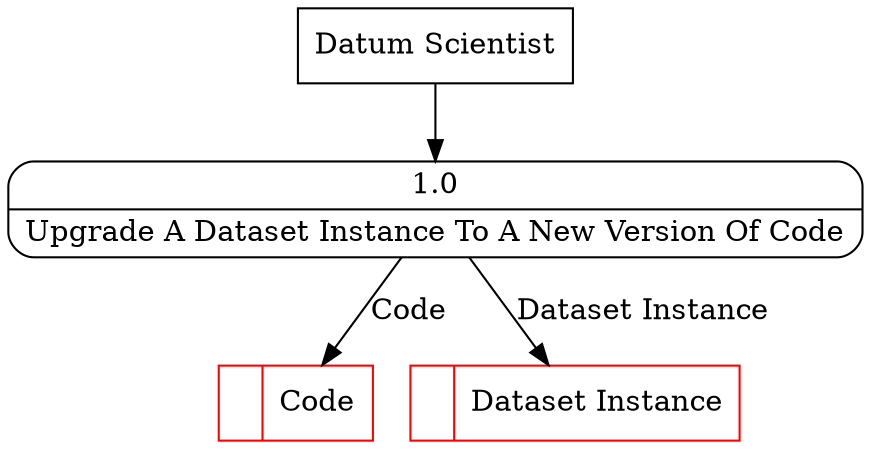 digraph dfd2{ 
node[shape=record]
200 [label="<f0>  |<f1> Code " color=red];
201 [label="<f0>  |<f1> Dataset Instance " color=red];
202 [label="Datum Scientist" shape=box];
203 [label="{<f0> 1.0|<f1> Upgrade A Dataset Instance To A New Version Of Code }" shape=Mrecord];
202 -> 203
203 -> 201 [label="Dataset Instance"]
203 -> 200 [label="Code"]
}